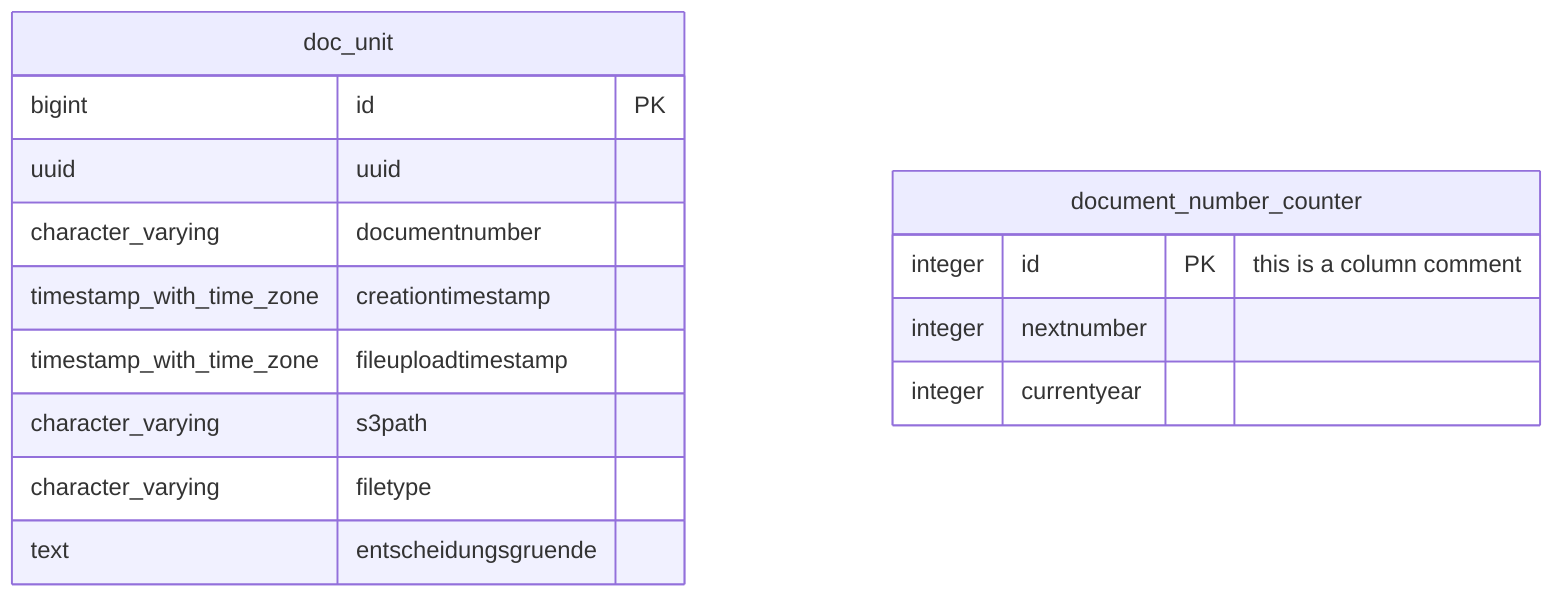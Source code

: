 erDiagram
    doc_unit {
        bigint id PK
        uuid uuid 
        character_varying documentnumber 
        timestamp_with_time_zone creationtimestamp 
        timestamp_with_time_zone fileuploadtimestamp 
        character_varying s3path 
        character_varying filetype 
        text entscheidungsgruende 
    }

    document_number_counter {
        integer id PK"this is a column comment"
        integer nextnumber 
        integer currentyear 
    }